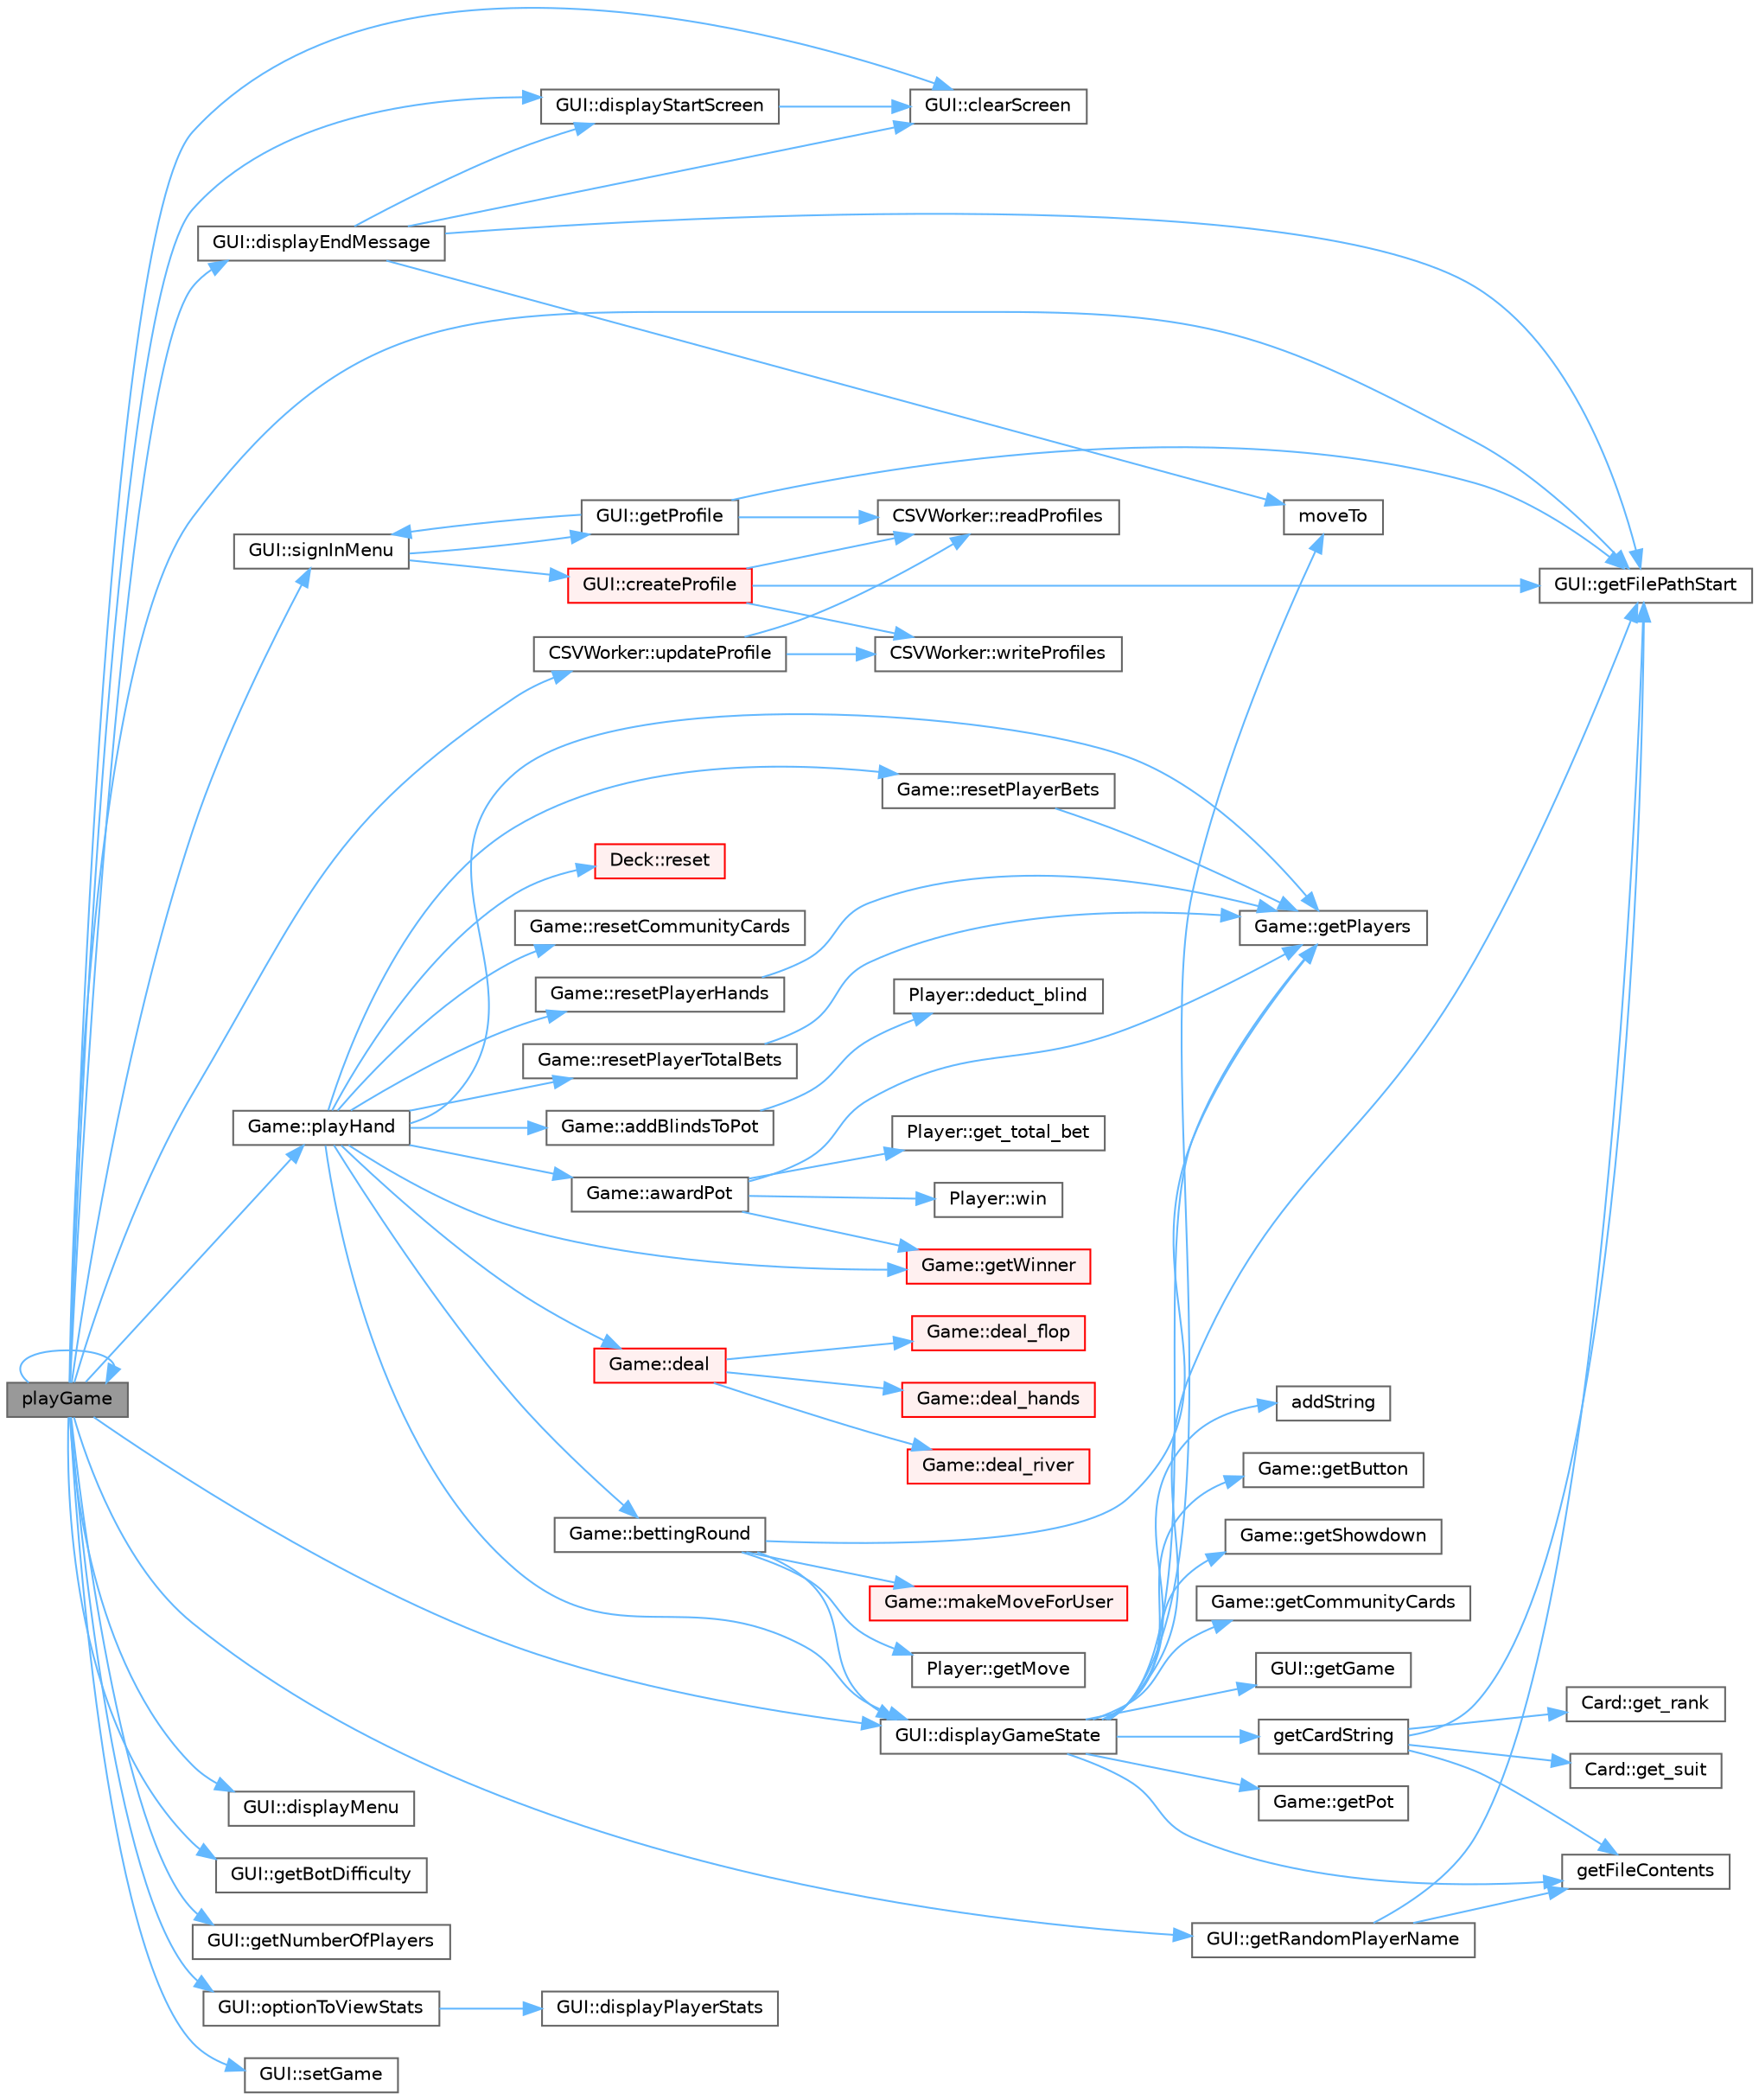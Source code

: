 digraph "playGame"
{
 // INTERACTIVE_SVG=YES
 // LATEX_PDF_SIZE
  bgcolor="transparent";
  edge [fontname=Helvetica,fontsize=10,labelfontname=Helvetica,labelfontsize=10];
  node [fontname=Helvetica,fontsize=10,shape=box,height=0.2,width=0.4];
  rankdir="LR";
  Node1 [id="Node000001",label="playGame",height=0.2,width=0.4,color="gray40", fillcolor="grey60", style="filled", fontcolor="black",tooltip=" "];
  Node1 -> Node2 [id="edge1_Node000001_Node000002",color="steelblue1",style="solid",tooltip=" "];
  Node2 [id="Node000002",label="GUI::clearScreen",height=0.2,width=0.4,color="grey40", fillcolor="white", style="filled",URL="$class_g_u_i.html#acf2275f45170a133113df56f878ff554",tooltip="Clears the console screen."];
  Node1 -> Node3 [id="edge2_Node000001_Node000003",color="steelblue1",style="solid",tooltip=" "];
  Node3 [id="Node000003",label="GUI::displayEndMessage",height=0.2,width=0.4,color="grey40", fillcolor="white", style="filled",URL="$class_g_u_i.html#a663dad721796a4f367c2534e1901fc97",tooltip="Displays the end message when the game is over."];
  Node3 -> Node2 [id="edge3_Node000003_Node000002",color="steelblue1",style="solid",tooltip=" "];
  Node3 -> Node4 [id="edge4_Node000003_Node000004",color="steelblue1",style="solid",tooltip=" "];
  Node4 [id="Node000004",label="GUI::displayStartScreen",height=0.2,width=0.4,color="grey40", fillcolor="white", style="filled",URL="$class_g_u_i.html#a0dc53c5a6daa0f01b57c4d4731b4d933",tooltip="Displays the start screen of the game."];
  Node4 -> Node2 [id="edge5_Node000004_Node000002",color="steelblue1",style="solid",tooltip=" "];
  Node3 -> Node5 [id="edge6_Node000003_Node000005",color="steelblue1",style="solid",tooltip=" "];
  Node5 [id="Node000005",label="GUI::getFilePathStart",height=0.2,width=0.4,color="grey40", fillcolor="white", style="filled",URL="$class_g_u_i.html#a1b505eb7d9252e68a4c5fa341673f1c2",tooltip=" "];
  Node3 -> Node6 [id="edge7_Node000003_Node000006",color="steelblue1",style="solid",tooltip=" "];
  Node6 [id="Node000006",label="moveTo",height=0.2,width=0.4,color="grey40", fillcolor="white", style="filled",URL="$_g_u_i_8cpp.html#a0fcdefbd8531ccd32fad2d8d6caa7a76",tooltip=" "];
  Node1 -> Node7 [id="edge8_Node000001_Node000007",color="steelblue1",style="solid",tooltip=" "];
  Node7 [id="Node000007",label="GUI::displayGameState",height=0.2,width=0.4,color="grey40", fillcolor="white", style="filled",URL="$class_g_u_i.html#a8f55dae107a6648458f6eb16608c66d2",tooltip="Displays the current state of the game."];
  Node7 -> Node8 [id="edge9_Node000007_Node000008",color="steelblue1",style="solid",tooltip=" "];
  Node8 [id="Node000008",label="addString",height=0.2,width=0.4,color="grey40", fillcolor="white", style="filled",URL="$_g_u_i_8cpp.html#ae6720e4bc4b25d366b73e9fc9b8afd4b",tooltip=" "];
  Node7 -> Node9 [id="edge10_Node000007_Node000009",color="steelblue1",style="solid",tooltip=" "];
  Node9 [id="Node000009",label="Game::getButton",height=0.2,width=0.4,color="grey40", fillcolor="white", style="filled",URL="$class_game.html#a4760c827f1396dfba471b22a79a4f7ee",tooltip="Gets the current position of the dealer button."];
  Node7 -> Node10 [id="edge11_Node000007_Node000010",color="steelblue1",style="solid",tooltip=" "];
  Node10 [id="Node000010",label="getCardString",height=0.2,width=0.4,color="grey40", fillcolor="white", style="filled",URL="$_g_u_i_8cpp.html#a36b6f63142ee7d9e884ef846d5dd1a05",tooltip=" "];
  Node10 -> Node11 [id="edge12_Node000010_Node000011",color="steelblue1",style="solid",tooltip=" "];
  Node11 [id="Node000011",label="Card::get_rank",height=0.2,width=0.4,color="grey40", fillcolor="white", style="filled",URL="$class_card.html#a684299c7ec09b07b09ff1072c7b908e3",tooltip="Gets the rank of the card."];
  Node10 -> Node12 [id="edge13_Node000010_Node000012",color="steelblue1",style="solid",tooltip=" "];
  Node12 [id="Node000012",label="Card::get_suit",height=0.2,width=0.4,color="grey40", fillcolor="white", style="filled",URL="$class_card.html#a9df0b3ca31842ad2c8669cae24e543bf",tooltip="Gets the suit of the card."];
  Node10 -> Node13 [id="edge14_Node000010_Node000013",color="steelblue1",style="solid",tooltip=" "];
  Node13 [id="Node000013",label="getFileContents",height=0.2,width=0.4,color="grey40", fillcolor="white", style="filled",URL="$_g_u_i_8cpp.html#a734f170642ae5d075a5f9f98fab8cfdf",tooltip=" "];
  Node10 -> Node5 [id="edge15_Node000010_Node000005",color="steelblue1",style="solid",tooltip=" "];
  Node7 -> Node14 [id="edge16_Node000007_Node000014",color="steelblue1",style="solid",tooltip=" "];
  Node14 [id="Node000014",label="Game::getCommunityCards",height=0.2,width=0.4,color="grey40", fillcolor="white", style="filled",URL="$class_game.html#ae8d1705be89f97f5ef13ba1a460502f2",tooltip="Gets the community cards on the table."];
  Node7 -> Node13 [id="edge17_Node000007_Node000013",color="steelblue1",style="solid",tooltip=" "];
  Node7 -> Node5 [id="edge18_Node000007_Node000005",color="steelblue1",style="solid",tooltip=" "];
  Node7 -> Node15 [id="edge19_Node000007_Node000015",color="steelblue1",style="solid",tooltip=" "];
  Node15 [id="Node000015",label="GUI::getGame",height=0.2,width=0.4,color="grey40", fillcolor="white", style="filled",URL="$class_g_u_i.html#a8a11612f177718da765ea52bc74d62de",tooltip="Gets the game object for the GUI."];
  Node7 -> Node16 [id="edge20_Node000007_Node000016",color="steelblue1",style="solid",tooltip=" "];
  Node16 [id="Node000016",label="Game::getPlayers",height=0.2,width=0.4,color="grey40", fillcolor="white", style="filled",URL="$class_game.html#a57e5aef2f67e77929842fab7a78404ea",tooltip="Gets the players in the game."];
  Node7 -> Node17 [id="edge21_Node000007_Node000017",color="steelblue1",style="solid",tooltip=" "];
  Node17 [id="Node000017",label="Game::getPot",height=0.2,width=0.4,color="grey40", fillcolor="white", style="filled",URL="$class_game.html#a20b263146b74bb0c81341cfd26c44de6",tooltip="Gets the current pot size."];
  Node7 -> Node18 [id="edge22_Node000007_Node000018",color="steelblue1",style="solid",tooltip=" "];
  Node18 [id="Node000018",label="Game::getShowdown",height=0.2,width=0.4,color="grey40", fillcolor="white", style="filled",URL="$class_game.html#ae10d3e9f219b74699aa150537440c041",tooltip="Checks if the game is at showdown."];
  Node7 -> Node6 [id="edge23_Node000007_Node000006",color="steelblue1",style="solid",tooltip=" "];
  Node1 -> Node19 [id="edge24_Node000001_Node000019",color="steelblue1",style="solid",tooltip=" "];
  Node19 [id="Node000019",label="GUI::displayMenu",height=0.2,width=0.4,color="grey40", fillcolor="white", style="filled",URL="$class_g_u_i.html#a48d92746fefe3c11de167dcddc22346f",tooltip="Displays the main menu of the game."];
  Node1 -> Node4 [id="edge25_Node000001_Node000004",color="steelblue1",style="solid",tooltip=" "];
  Node1 -> Node20 [id="edge26_Node000001_Node000020",color="steelblue1",style="solid",tooltip=" "];
  Node20 [id="Node000020",label="GUI::getBotDifficulty",height=0.2,width=0.4,color="grey40", fillcolor="white", style="filled",URL="$class_g_u_i.html#a7ce2a1a0efb5bd2967c3b6338f82e1c0",tooltip=" "];
  Node1 -> Node5 [id="edge27_Node000001_Node000005",color="steelblue1",style="solid",tooltip=" "];
  Node1 -> Node21 [id="edge28_Node000001_Node000021",color="steelblue1",style="solid",tooltip=" "];
  Node21 [id="Node000021",label="GUI::getNumberOfPlayers",height=0.2,width=0.4,color="grey40", fillcolor="white", style="filled",URL="$class_g_u_i.html#abd6f0d1943a70f629ba208965a42b32e",tooltip="Gets the number of players from the user."];
  Node1 -> Node22 [id="edge29_Node000001_Node000022",color="steelblue1",style="solid",tooltip=" "];
  Node22 [id="Node000022",label="GUI::getRandomPlayerName",height=0.2,width=0.4,color="grey40", fillcolor="white", style="filled",URL="$class_g_u_i.html#aec4f6946605953f5ad6a0d9899e75853",tooltip="Generate a random name for a player."];
  Node22 -> Node13 [id="edge30_Node000022_Node000013",color="steelblue1",style="solid",tooltip=" "];
  Node22 -> Node5 [id="edge31_Node000022_Node000005",color="steelblue1",style="solid",tooltip=" "];
  Node1 -> Node23 [id="edge32_Node000001_Node000023",color="steelblue1",style="solid",tooltip=" "];
  Node23 [id="Node000023",label="GUI::optionToViewStats",height=0.2,width=0.4,color="grey40", fillcolor="white", style="filled",URL="$class_g_u_i.html#a3d15e32e3941d3a113a3dce89a3cab25",tooltip="Displays the menu to view player stats."];
  Node23 -> Node24 [id="edge33_Node000023_Node000024",color="steelblue1",style="solid",tooltip=" "];
  Node24 [id="Node000024",label="GUI::displayPlayerStats",height=0.2,width=0.4,color="grey40", fillcolor="white", style="filled",URL="$class_g_u_i.html#a87d629d180139474a648efe907a68ba0",tooltip="Displays the winner of the game."];
  Node1 -> Node1 [id="edge34_Node000001_Node000001",color="steelblue1",style="solid",tooltip=" "];
  Node1 -> Node25 [id="edge35_Node000001_Node000025",color="steelblue1",style="solid",tooltip=" "];
  Node25 [id="Node000025",label="Game::playHand",height=0.2,width=0.4,color="grey40", fillcolor="white", style="filled",URL="$class_game.html#a800a564b56220d19d800fba07903070e",tooltip="Plays a single hand of poker."];
  Node25 -> Node26 [id="edge36_Node000025_Node000026",color="steelblue1",style="solid",tooltip=" "];
  Node26 [id="Node000026",label="Game::addBlindsToPot",height=0.2,width=0.4,color="grey40", fillcolor="white", style="filled",URL="$class_game.html#a2c46bbc0e0acda18575fc9a82481a95a",tooltip="Adds the blinds to the pot from the appropriate players."];
  Node26 -> Node27 [id="edge37_Node000026_Node000027",color="steelblue1",style="solid",tooltip=" "];
  Node27 [id="Node000027",label="Player::deduct_blind",height=0.2,width=0.4,color="grey40", fillcolor="white", style="filled",URL="$class_player.html#a75a7946fcb64e122d5704754b6704ac3",tooltip="Deducts a blind amount from the player's stack."];
  Node25 -> Node28 [id="edge38_Node000025_Node000028",color="steelblue1",style="solid",tooltip=" "];
  Node28 [id="Node000028",label="Game::awardPot",height=0.2,width=0.4,color="grey40", fillcolor="white", style="filled",URL="$class_game.html#ac0b29143b66a8cecb267b54ac84deb06",tooltip="Awards the pot to the winning players."];
  Node28 -> Node29 [id="edge39_Node000028_Node000029",color="steelblue1",style="solid",tooltip=" "];
  Node29 [id="Node000029",label="Player::get_total_bet",height=0.2,width=0.4,color="grey40", fillcolor="white", style="filled",URL="$class_player.html#a37ed1e9eb87f6cf207ba4a1e6716686a",tooltip="Gets the total amount the player has bet this hand."];
  Node28 -> Node16 [id="edge40_Node000028_Node000016",color="steelblue1",style="solid",tooltip=" "];
  Node28 -> Node30 [id="edge41_Node000028_Node000030",color="steelblue1",style="solid",tooltip=" "];
  Node30 [id="Node000030",label="Game::getWinner",height=0.2,width=0.4,color="red", fillcolor="#FFF0F0", style="filled",URL="$class_game.html#aab46e042704ec19c1f0a52280ef06bef",tooltip="Determines the winner(s) of the current hand."];
  Node28 -> Node40 [id="edge42_Node000028_Node000040",color="steelblue1",style="solid",tooltip=" "];
  Node40 [id="Node000040",label="Player::win",height=0.2,width=0.4,color="grey40", fillcolor="white", style="filled",URL="$class_player.html#ab466284a338277f1c20837e3f4d11b57",tooltip="Adds a winning amount to the player's stack."];
  Node25 -> Node41 [id="edge43_Node000025_Node000041",color="steelblue1",style="solid",tooltip=" "];
  Node41 [id="Node000041",label="Game::bettingRound",height=0.2,width=0.4,color="grey40", fillcolor="white", style="filled",URL="$class_game.html#a0de5cbe2125b0929a0bc8d2e6cdd64d5",tooltip="Conducts a betting round."];
  Node41 -> Node7 [id="edge44_Node000041_Node000007",color="steelblue1",style="solid",tooltip=" "];
  Node41 -> Node42 [id="edge45_Node000041_Node000042",color="steelblue1",style="solid",tooltip=" "];
  Node42 [id="Node000042",label="Player::getMove",height=0.2,width=0.4,color="grey40", fillcolor="white", style="filled",URL="$class_player.html#adc8ed9db4362a7843c6fe50c2abc3d73",tooltip="Gets the player's move during their turn."];
  Node41 -> Node16 [id="edge46_Node000041_Node000016",color="steelblue1",style="solid",tooltip=" "];
  Node41 -> Node43 [id="edge47_Node000041_Node000043",color="steelblue1",style="solid",tooltip=" "];
  Node43 [id="Node000043",label="Game::makeMoveForUser",height=0.2,width=0.4,color="red", fillcolor="#FFF0F0", style="filled",URL="$class_game.html#a1a44850a64799e17f43f22b560275157",tooltip="Processes a move made by the user."];
  Node25 -> Node53 [id="edge48_Node000025_Node000053",color="steelblue1",style="solid",tooltip=" "];
  Node53 [id="Node000053",label="Game::deal",height=0.2,width=0.4,color="red", fillcolor="#FFF0F0", style="filled",URL="$class_game.html#a69a05d14810171cddd58aa1653272030",tooltip="Deals the cards to the players and the community."];
  Node53 -> Node54 [id="edge49_Node000053_Node000054",color="steelblue1",style="solid",tooltip=" "];
  Node54 [id="Node000054",label="Game::deal_flop",height=0.2,width=0.4,color="red", fillcolor="#FFF0F0", style="filled",URL="$class_game.html#adc83a8bdd3819b0eab1540bf1d6dd1c0",tooltip="Deals the flop (the first three community cards)."];
  Node53 -> Node56 [id="edge50_Node000053_Node000056",color="steelblue1",style="solid",tooltip=" "];
  Node56 [id="Node000056",label="Game::deal_hands",height=0.2,width=0.4,color="red", fillcolor="#FFF0F0", style="filled",URL="$class_game.html#a5cc682e0e2c72be6768cdacc9aec26ae",tooltip="Deals the hands to the players."];
  Node53 -> Node57 [id="edge51_Node000053_Node000057",color="steelblue1",style="solid",tooltip=" "];
  Node57 [id="Node000057",label="Game::deal_river",height=0.2,width=0.4,color="red", fillcolor="#FFF0F0", style="filled",URL="$class_game.html#abe6dc7900667fabf1048c5391ce9a4bc",tooltip="Deals the river (the fifth community card)."];
  Node25 -> Node7 [id="edge52_Node000025_Node000007",color="steelblue1",style="solid",tooltip=" "];
  Node25 -> Node16 [id="edge53_Node000025_Node000016",color="steelblue1",style="solid",tooltip=" "];
  Node25 -> Node30 [id="edge54_Node000025_Node000030",color="steelblue1",style="solid",tooltip=" "];
  Node25 -> Node60 [id="edge55_Node000025_Node000060",color="steelblue1",style="solid",tooltip=" "];
  Node60 [id="Node000060",label="Deck::reset",height=0.2,width=0.4,color="red", fillcolor="#FFF0F0", style="filled",URL="$class_deck.html#a14aa4f2f94b6b880cd575cf17af26762",tooltip="Resets the deck to its initial state with all 52 cards."];
  Node25 -> Node62 [id="edge56_Node000025_Node000062",color="steelblue1",style="solid",tooltip=" "];
  Node62 [id="Node000062",label="Game::resetCommunityCards",height=0.2,width=0.4,color="grey40", fillcolor="white", style="filled",URL="$class_game.html#a884c074f31c3d278f026360fe28ee1c8",tooltip="Resets the community cards on the table."];
  Node25 -> Node63 [id="edge57_Node000025_Node000063",color="steelblue1",style="solid",tooltip=" "];
  Node63 [id="Node000063",label="Game::resetPlayerBets",height=0.2,width=0.4,color="grey40", fillcolor="white", style="filled",URL="$class_game.html#a69614c930626006cd0b3e644bc9cc613",tooltip="Resets the current bets of all players."];
  Node63 -> Node16 [id="edge58_Node000063_Node000016",color="steelblue1",style="solid",tooltip=" "];
  Node25 -> Node64 [id="edge59_Node000025_Node000064",color="steelblue1",style="solid",tooltip=" "];
  Node64 [id="Node000064",label="Game::resetPlayerHands",height=0.2,width=0.4,color="grey40", fillcolor="white", style="filled",URL="$class_game.html#adc54b1823a5d8d5221d7bf74e924e145",tooltip="Resets the hands of all players."];
  Node64 -> Node16 [id="edge60_Node000064_Node000016",color="steelblue1",style="solid",tooltip=" "];
  Node25 -> Node65 [id="edge61_Node000025_Node000065",color="steelblue1",style="solid",tooltip=" "];
  Node65 [id="Node000065",label="Game::resetPlayerTotalBets",height=0.2,width=0.4,color="grey40", fillcolor="white", style="filled",URL="$class_game.html#a1882570f0a56d879af6a95e6075ac186",tooltip="Resets the total bets of all players."];
  Node65 -> Node16 [id="edge62_Node000065_Node000016",color="steelblue1",style="solid",tooltip=" "];
  Node1 -> Node66 [id="edge63_Node000001_Node000066",color="steelblue1",style="solid",tooltip=" "];
  Node66 [id="Node000066",label="GUI::setGame",height=0.2,width=0.4,color="grey40", fillcolor="white", style="filled",URL="$class_g_u_i.html#afbedd68995919c50a7298de4735b77c6",tooltip="Sets the game object for the GUI."];
  Node1 -> Node67 [id="edge64_Node000001_Node000067",color="steelblue1",style="solid",tooltip=" "];
  Node67 [id="Node000067",label="GUI::signInMenu",height=0.2,width=0.4,color="grey40", fillcolor="white", style="filled",URL="$class_g_u_i.html#acb96e4bfa59c6929e70a33c8c45f795b",tooltip="Prompts the user to sign in."];
  Node67 -> Node68 [id="edge65_Node000067_Node000068",color="steelblue1",style="solid",tooltip=" "];
  Node68 [id="Node000068",label="GUI::createProfile",height=0.2,width=0.4,color="red", fillcolor="#FFF0F0", style="filled",URL="$class_g_u_i.html#a9e9d37ed78911ad4b67c1d7fa1c77767",tooltip="Creates a new player profile."];
  Node68 -> Node5 [id="edge66_Node000068_Node000005",color="steelblue1",style="solid",tooltip=" "];
  Node68 -> Node70 [id="edge67_Node000068_Node000070",color="steelblue1",style="solid",tooltip=" "];
  Node70 [id="Node000070",label="CSVWorker::readProfiles",height=0.2,width=0.4,color="grey40", fillcolor="white", style="filled",URL="$class_c_s_v_worker.html#a29ab2f722ff460150a940e9a2df0f68c",tooltip=" "];
  Node68 -> Node71 [id="edge68_Node000068_Node000071",color="steelblue1",style="solid",tooltip=" "];
  Node71 [id="Node000071",label="CSVWorker::writeProfiles",height=0.2,width=0.4,color="grey40", fillcolor="white", style="filled",URL="$class_c_s_v_worker.html#a8038915113e4cca065f4e825119ec9de",tooltip=" "];
  Node67 -> Node72 [id="edge69_Node000067_Node000072",color="steelblue1",style="solid",tooltip=" "];
  Node72 [id="Node000072",label="GUI::getProfile",height=0.2,width=0.4,color="grey40", fillcolor="white", style="filled",URL="$class_g_u_i.html#a00b431f2af4b04eff9dd33d987d0d772",tooltip="Gets the profile of a player from the ./data/profiles.csv file."];
  Node72 -> Node5 [id="edge70_Node000072_Node000005",color="steelblue1",style="solid",tooltip=" "];
  Node72 -> Node70 [id="edge71_Node000072_Node000070",color="steelblue1",style="solid",tooltip=" "];
  Node72 -> Node67 [id="edge72_Node000072_Node000067",color="steelblue1",style="solid",tooltip=" "];
  Node1 -> Node73 [id="edge73_Node000001_Node000073",color="steelblue1",style="solid",tooltip=" "];
  Node73 [id="Node000073",label="CSVWorker::updateProfile",height=0.2,width=0.4,color="grey40", fillcolor="white", style="filled",URL="$class_c_s_v_worker.html#a733653579db25411e701c2243bc7739b",tooltip=" "];
  Node73 -> Node70 [id="edge74_Node000073_Node000070",color="steelblue1",style="solid",tooltip=" "];
  Node73 -> Node71 [id="edge75_Node000073_Node000071",color="steelblue1",style="solid",tooltip=" "];
}
